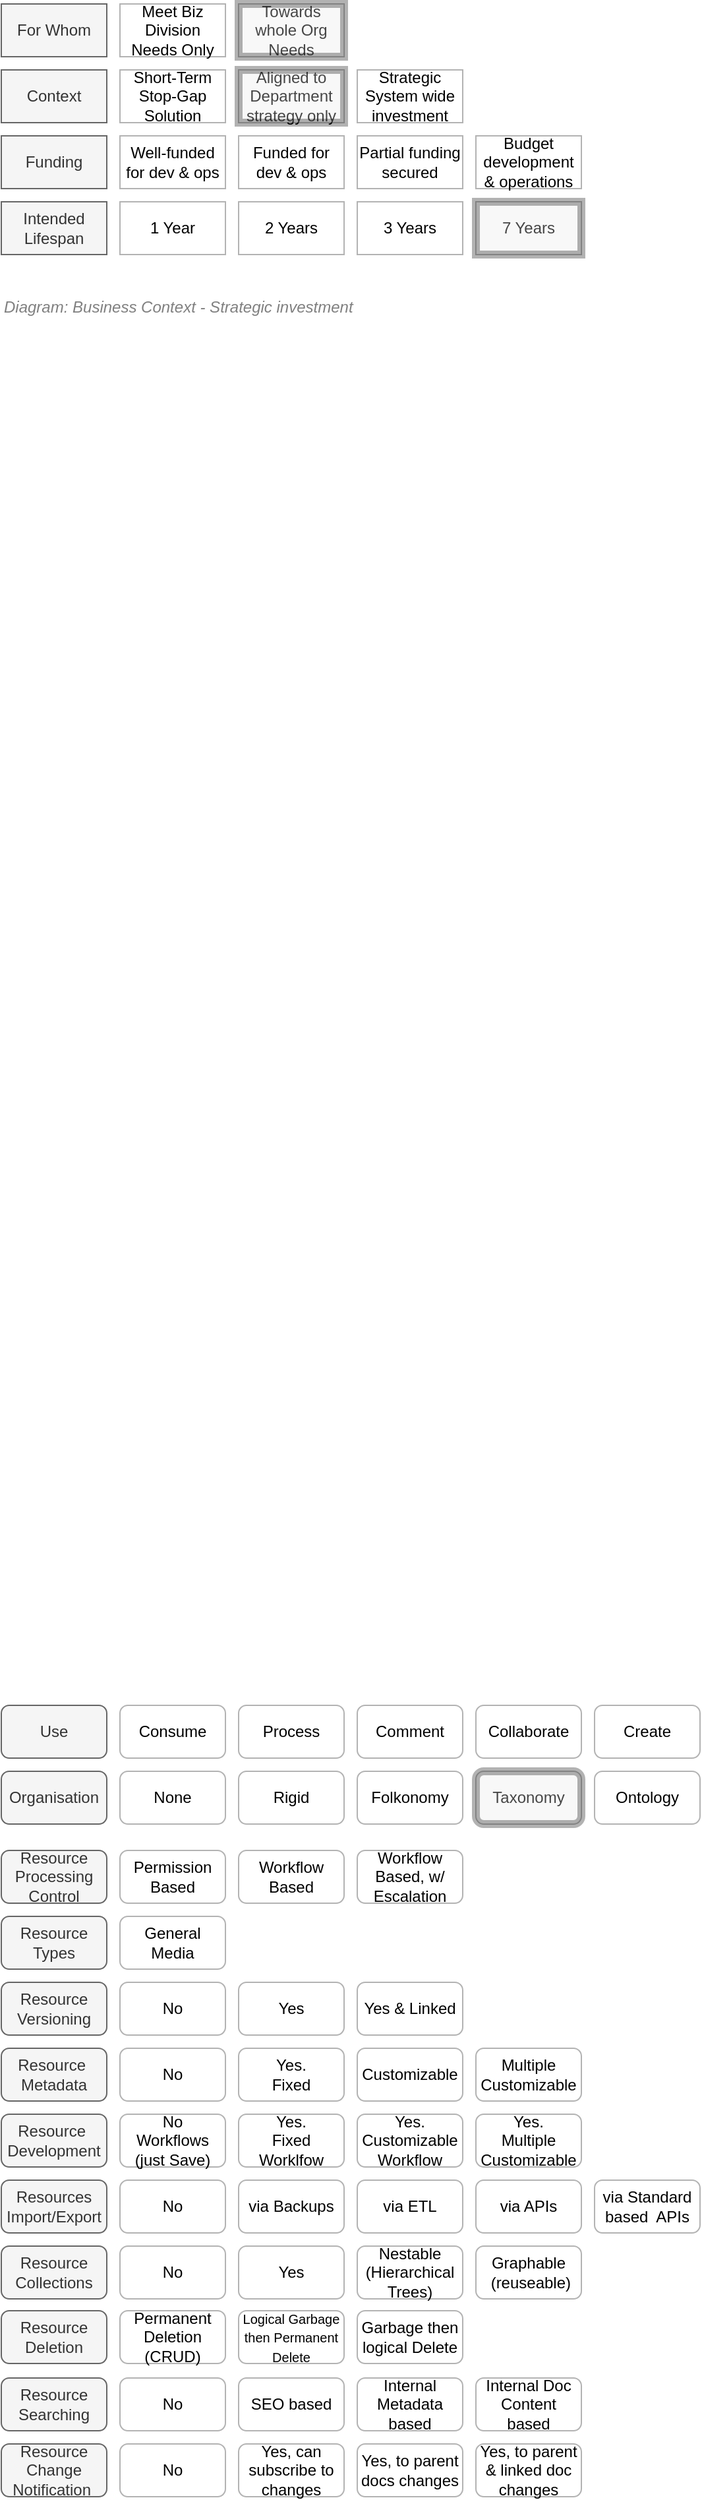 <mxfile compressed="false" version="17.5.0" type="google">
  <diagram id="mGzZE249s0KJex4nIXPu" name="Business Context/Decisions/Business Context">
    <mxGraphModel grid="1" page="1" gridSize="10" guides="1" tooltips="1" connect="1" arrows="1" fold="1" pageScale="1" pageWidth="827" pageHeight="1169" math="0" shadow="0">
      <root>
        <mxCell id="JHFR3IzK9jaSnM0s6x2d-0" />
        <mxCell id="XEEpBvFxJKdTjwA0QlGK-4" value="Diagram" style="" parent="JHFR3IzK9jaSnM0s6x2d-0" />
        <mxCell id="XEEpBvFxJKdTjwA0QlGK-45" value="Use" style="rounded=1;whiteSpace=wrap;html=1;shadow=0;glass=0;comic=0;strokeColor=#666666;fillColor=#f5f5f5;fontSize=12;align=center;fontColor=#333333;" parent="XEEpBvFxJKdTjwA0QlGK-4" vertex="1">
          <mxGeometry x="120" y="1490" width="80" height="40" as="geometry" />
        </mxCell>
        <mxCell id="XEEpBvFxJKdTjwA0QlGK-46" value="Consume" style="rounded=1;whiteSpace=wrap;html=1;shadow=0;glass=0;comic=0;strokeColor=#B3B3B3;fillColor=none;fontSize=12;align=center;" parent="XEEpBvFxJKdTjwA0QlGK-4" vertex="1">
          <mxGeometry x="210" y="1490" width="80" height="40" as="geometry" />
        </mxCell>
        <mxCell id="XEEpBvFxJKdTjwA0QlGK-47" value="Comment" style="rounded=1;whiteSpace=wrap;html=1;shadow=0;glass=0;comic=0;strokeColor=#B3B3B3;fillColor=none;fontSize=12;align=center;" parent="XEEpBvFxJKdTjwA0QlGK-4" vertex="1">
          <mxGeometry x="390" y="1490" width="80" height="40" as="geometry" />
        </mxCell>
        <mxCell id="XEEpBvFxJKdTjwA0QlGK-48" value="Collaborate" style="rounded=1;whiteSpace=wrap;html=1;shadow=0;glass=0;comic=0;strokeColor=#B3B3B3;fillColor=none;fontSize=12;align=center;" parent="XEEpBvFxJKdTjwA0QlGK-4" vertex="1">
          <mxGeometry x="480" y="1490" width="80" height="40" as="geometry" />
        </mxCell>
        <mxCell id="XEEpBvFxJKdTjwA0QlGK-49" value="Create" style="rounded=1;whiteSpace=wrap;html=1;shadow=0;glass=0;comic=0;strokeColor=#B3B3B3;fillColor=none;fontSize=12;align=center;" parent="XEEpBvFxJKdTjwA0QlGK-4" vertex="1">
          <mxGeometry x="570" y="1490" width="80" height="40" as="geometry" />
        </mxCell>
        <mxCell id="XEEpBvFxJKdTjwA0QlGK-100" value="Resource Types" style="rounded=1;whiteSpace=wrap;html=1;shadow=0;glass=0;comic=0;strokeColor=#666666;fillColor=#f5f5f5;fontSize=12;align=center;fontColor=#333333;" parent="XEEpBvFxJKdTjwA0QlGK-4" vertex="1">
          <mxGeometry x="120" y="1650" width="80" height="40" as="geometry" />
        </mxCell>
        <mxCell id="Wpn71pyuvqNotV078OGj-4" value="Resource&amp;nbsp;&lt;br style=&quot;font-size: 12px&quot;&gt;Development" style="rounded=1;whiteSpace=wrap;html=1;shadow=0;glass=0;comic=0;strokeColor=#666666;fillColor=#f5f5f5;fontSize=12;align=center;fontColor=#333333;" parent="XEEpBvFxJKdTjwA0QlGK-4" vertex="1">
          <mxGeometry x="120" y="1800" width="80" height="40" as="geometry" />
        </mxCell>
        <mxCell id="Wpn71pyuvqNotV078OGj-5" value="No&lt;br&gt;Workflows (just Save)" style="rounded=1;whiteSpace=wrap;html=1;shadow=0;glass=0;comic=0;strokeColor=#B3B3B3;fillColor=none;fontSize=12;align=center;" parent="XEEpBvFxJKdTjwA0QlGK-4" vertex="1">
          <mxGeometry x="210" y="1800" width="80" height="40" as="geometry" />
        </mxCell>
        <mxCell id="Wpn71pyuvqNotV078OGj-6" value="Yes.&lt;br style=&quot;font-size: 12px&quot;&gt;Fixed Worklfow" style="rounded=1;whiteSpace=wrap;html=1;shadow=0;glass=0;comic=0;strokeColor=#B3B3B3;fillColor=none;fontSize=12;align=center;" parent="XEEpBvFxJKdTjwA0QlGK-4" vertex="1">
          <mxGeometry x="300" y="1800" width="80" height="40" as="geometry" />
        </mxCell>
        <mxCell id="Wpn71pyuvqNotV078OGj-7" value="Yes.&lt;br&gt;Customizable Workflow" style="rounded=1;whiteSpace=wrap;html=1;shadow=0;glass=0;comic=0;strokeColor=#B3B3B3;fillColor=none;fontSize=12;align=center;" parent="XEEpBvFxJKdTjwA0QlGK-4" vertex="1">
          <mxGeometry x="390" y="1800" width="80" height="40" as="geometry" />
        </mxCell>
        <mxCell id="Wpn71pyuvqNotV078OGj-8" value="Yes.&lt;br&gt;Multiple&lt;br style=&quot;font-size: 12px&quot;&gt;Customizable" style="rounded=1;whiteSpace=wrap;html=1;shadow=0;glass=0;comic=0;strokeColor=#B3B3B3;fillColor=none;fontSize=12;align=center;" parent="XEEpBvFxJKdTjwA0QlGK-4" vertex="1">
          <mxGeometry x="480" y="1800" width="80" height="40" as="geometry" />
        </mxCell>
        <mxCell id="Wpn71pyuvqNotV078OGj-9" value="Resource&amp;nbsp;&lt;br style=&quot;font-size: 12px&quot;&gt;Metadata" style="rounded=1;whiteSpace=wrap;html=1;shadow=0;glass=0;comic=0;strokeColor=#666666;fillColor=#f5f5f5;fontSize=12;align=center;fontColor=#333333;" parent="XEEpBvFxJKdTjwA0QlGK-4" vertex="1">
          <mxGeometry x="120" y="1750" width="80" height="40" as="geometry" />
        </mxCell>
        <mxCell id="Wpn71pyuvqNotV078OGj-10" value="No" style="rounded=1;whiteSpace=wrap;html=1;shadow=0;glass=0;comic=0;strokeColor=#B3B3B3;fillColor=none;fontSize=12;align=center;" parent="XEEpBvFxJKdTjwA0QlGK-4" vertex="1">
          <mxGeometry x="210" y="1750" width="80" height="40" as="geometry" />
        </mxCell>
        <mxCell id="Wpn71pyuvqNotV078OGj-11" value="Yes.&lt;br style=&quot;font-size: 12px;&quot;&gt;Fixed" style="rounded=1;whiteSpace=wrap;html=1;shadow=0;glass=0;comic=0;strokeColor=#B3B3B3;fillColor=none;fontSize=12;align=center;" parent="XEEpBvFxJKdTjwA0QlGK-4" vertex="1">
          <mxGeometry x="300" y="1750" width="80" height="40" as="geometry" />
        </mxCell>
        <mxCell id="Wpn71pyuvqNotV078OGj-12" value="Customizable" style="rounded=1;whiteSpace=wrap;html=1;shadow=0;glass=0;comic=0;strokeColor=#B3B3B3;fillColor=none;fontSize=12;align=center;" parent="XEEpBvFxJKdTjwA0QlGK-4" vertex="1">
          <mxGeometry x="390" y="1750" width="80" height="40" as="geometry" />
        </mxCell>
        <mxCell id="Wpn71pyuvqNotV078OGj-13" value="Multiple&lt;br style=&quot;font-size: 12px;&quot;&gt;Customizable" style="rounded=1;whiteSpace=wrap;html=1;shadow=0;glass=0;comic=0;strokeColor=#B3B3B3;fillColor=none;fontSize=12;align=center;" parent="XEEpBvFxJKdTjwA0QlGK-4" vertex="1">
          <mxGeometry x="480" y="1750" width="80" height="40" as="geometry" />
        </mxCell>
        <mxCell id="Ab21j6ZMP59tkOcpnwlN-25" value="No" style="rounded=1;whiteSpace=wrap;html=1;shadow=0;glass=0;comic=0;strokeColor=#B3B3B3;fillColor=none;fontSize=12;align=center;" parent="XEEpBvFxJKdTjwA0QlGK-4" vertex="1">
          <mxGeometry x="210" y="1700" width="80" height="40" as="geometry" />
        </mxCell>
        <mxCell id="Ab21j6ZMP59tkOcpnwlN-26" value="Resource Versioning" style="rounded=1;whiteSpace=wrap;html=1;shadow=0;glass=0;comic=0;strokeColor=#666666;fillColor=#f5f5f5;fontSize=12;align=center;fontColor=#333333;" parent="XEEpBvFxJKdTjwA0QlGK-4" vertex="1">
          <mxGeometry x="120" y="1700" width="80" height="40" as="geometry" />
        </mxCell>
        <mxCell id="Ab21j6ZMP59tkOcpnwlN-27" value="Yes" style="rounded=1;whiteSpace=wrap;html=1;shadow=0;glass=0;comic=0;strokeColor=#B3B3B3;fillColor=none;fontSize=12;align=center;" parent="XEEpBvFxJKdTjwA0QlGK-4" vertex="1">
          <mxGeometry x="300" y="1700" width="80" height="40" as="geometry" />
        </mxCell>
        <mxCell id="Ab21j6ZMP59tkOcpnwlN-28" value="Yes &amp;amp; Linked" style="rounded=1;whiteSpace=wrap;html=1;shadow=0;glass=0;comic=0;strokeColor=#B3B3B3;fillColor=none;fontSize=12;align=center;" parent="XEEpBvFxJKdTjwA0QlGK-4" vertex="1">
          <mxGeometry x="390" y="1700" width="80" height="40" as="geometry" />
        </mxCell>
        <mxCell id="3f10Do1MW30sxh11wLSN-24" value="General Media" style="rounded=1;whiteSpace=wrap;html=1;shadow=0;glass=0;comic=0;strokeColor=#B3B3B3;fillColor=none;fontSize=12;align=center;" parent="XEEpBvFxJKdTjwA0QlGK-4" vertex="1">
          <mxGeometry x="210" y="1650" width="80" height="40" as="geometry" />
        </mxCell>
        <mxCell id="fpa5wwgBf9TEVbJzsb_9-13" value="Resource Processing Control" style="rounded=1;whiteSpace=wrap;html=1;shadow=0;glass=0;comic=0;strokeColor=#666666;fillColor=#f5f5f5;fontSize=12;align=center;fontColor=#333333;" parent="XEEpBvFxJKdTjwA0QlGK-4" vertex="1">
          <mxGeometry x="120" y="1600" width="80" height="40" as="geometry" />
        </mxCell>
        <mxCell id="fpa5wwgBf9TEVbJzsb_9-15" value="Permission Based" style="rounded=1;whiteSpace=wrap;html=1;shadow=0;glass=0;comic=0;strokeColor=#B3B3B3;fillColor=none;fontSize=12;align=center;" parent="XEEpBvFxJKdTjwA0QlGK-4" vertex="1">
          <mxGeometry x="210" y="1600" width="80" height="40" as="geometry" />
        </mxCell>
        <mxCell id="fpa5wwgBf9TEVbJzsb_9-16" value="Workflow Based" style="rounded=1;whiteSpace=wrap;html=1;shadow=0;glass=0;comic=0;strokeColor=#B3B3B3;fillColor=none;fontSize=12;align=center;" parent="XEEpBvFxJKdTjwA0QlGK-4" vertex="1">
          <mxGeometry x="300" y="1600" width="80" height="40" as="geometry" />
        </mxCell>
        <mxCell id="fpa5wwgBf9TEVbJzsb_9-17" value="Workflow Based, w/ Escalation" style="rounded=1;whiteSpace=wrap;html=1;shadow=0;glass=0;comic=0;strokeColor=#B3B3B3;fillColor=none;fontSize=12;align=center;" parent="XEEpBvFxJKdTjwA0QlGK-4" vertex="1">
          <mxGeometry x="390" y="1600" width="80" height="40" as="geometry" />
        </mxCell>
        <mxCell id="fpa5wwgBf9TEVbJzsb_9-18" value="Resource Deletion" style="rounded=1;whiteSpace=wrap;html=1;shadow=0;glass=0;comic=0;strokeColor=#666666;fillColor=#f5f5f5;fontSize=12;align=center;fontColor=#333333;" parent="XEEpBvFxJKdTjwA0QlGK-4" vertex="1">
          <mxGeometry x="120" y="1949" width="80" height="40" as="geometry" />
        </mxCell>
        <mxCell id="fpa5wwgBf9TEVbJzsb_9-19" value="Permanent Deletion (CRUD)" style="rounded=1;whiteSpace=wrap;html=1;shadow=0;glass=0;comic=0;strokeColor=#B3B3B3;fillColor=none;fontSize=12;align=center;" parent="XEEpBvFxJKdTjwA0QlGK-4" vertex="1">
          <mxGeometry x="210" y="1949" width="80" height="40" as="geometry" />
        </mxCell>
        <mxCell id="fpa5wwgBf9TEVbJzsb_9-20" value="&lt;font style=&quot;font-size: 10px&quot;&gt;Logical Garbage then Permanent Delete&lt;/font&gt;" style="rounded=1;whiteSpace=wrap;html=1;shadow=0;glass=0;comic=0;strokeColor=#B3B3B3;fillColor=none;fontSize=12;align=center;" parent="XEEpBvFxJKdTjwA0QlGK-4" vertex="1">
          <mxGeometry x="300" y="1949" width="80" height="40" as="geometry" />
        </mxCell>
        <mxCell id="fpa5wwgBf9TEVbJzsb_9-22" value="Garbage then logical Delete" style="rounded=1;whiteSpace=wrap;html=1;shadow=0;glass=0;comic=0;strokeColor=#B3B3B3;fillColor=none;fontSize=12;align=center;" parent="XEEpBvFxJKdTjwA0QlGK-4" vertex="1">
          <mxGeometry x="390" y="1949" width="80" height="40" as="geometry" />
        </mxCell>
        <mxCell id="fpa5wwgBf9TEVbJzsb_9-23" value="Resources&lt;br&gt;Import/Export &lt;br&gt;" style="rounded=1;whiteSpace=wrap;html=1;shadow=0;glass=0;comic=0;strokeColor=#666666;fillColor=#f5f5f5;fontSize=12;align=center;fontColor=#333333;" parent="XEEpBvFxJKdTjwA0QlGK-4" vertex="1">
          <mxGeometry x="120" y="1850" width="80" height="40" as="geometry" />
        </mxCell>
        <mxCell id="fpa5wwgBf9TEVbJzsb_9-26" value="No" style="rounded=1;whiteSpace=wrap;html=1;shadow=0;glass=0;comic=0;strokeColor=#B3B3B3;fillColor=none;fontSize=12;align=center;" parent="XEEpBvFxJKdTjwA0QlGK-4" vertex="1">
          <mxGeometry x="210" y="1850" width="80" height="40" as="geometry" />
        </mxCell>
        <mxCell id="fpa5wwgBf9TEVbJzsb_9-27" value="via ETL" style="rounded=1;whiteSpace=wrap;html=1;shadow=0;glass=0;comic=0;strokeColor=#B3B3B3;fillColor=none;fontSize=12;align=center;" parent="XEEpBvFxJKdTjwA0QlGK-4" vertex="1">
          <mxGeometry x="390" y="1850" width="80" height="40" as="geometry" />
        </mxCell>
        <mxCell id="fpa5wwgBf9TEVbJzsb_9-28" value="via Backups" style="rounded=1;whiteSpace=wrap;html=1;shadow=0;glass=0;comic=0;strokeColor=#B3B3B3;fillColor=none;fontSize=12;align=center;" parent="XEEpBvFxJKdTjwA0QlGK-4" vertex="1">
          <mxGeometry x="300" y="1850" width="80" height="40" as="geometry" />
        </mxCell>
        <mxCell id="fpa5wwgBf9TEVbJzsb_9-29" value="via APIs" style="rounded=1;whiteSpace=wrap;html=1;shadow=0;glass=0;comic=0;strokeColor=#B3B3B3;fillColor=none;fontSize=12;align=center;" parent="XEEpBvFxJKdTjwA0QlGK-4" vertex="1">
          <mxGeometry x="480" y="1850" width="80" height="40" as="geometry" />
        </mxCell>
        <mxCell id="fpa5wwgBf9TEVbJzsb_9-30" value="via Standard based&amp;nbsp; APIs" style="rounded=1;whiteSpace=wrap;html=1;shadow=0;glass=0;comic=0;strokeColor=#B3B3B3;fillColor=none;fontSize=12;align=center;" parent="XEEpBvFxJKdTjwA0QlGK-4" vertex="1">
          <mxGeometry x="570" y="1850" width="80" height="40" as="geometry" />
        </mxCell>
        <mxCell id="fpa5wwgBf9TEVbJzsb_9-31" value="Resource Collections" style="rounded=1;whiteSpace=wrap;html=1;shadow=0;glass=0;comic=0;strokeColor=#666666;fillColor=#f5f5f5;fontSize=12;align=center;fontColor=#333333;" parent="XEEpBvFxJKdTjwA0QlGK-4" vertex="1">
          <mxGeometry x="120" y="1900" width="80" height="40" as="geometry" />
        </mxCell>
        <mxCell id="fpa5wwgBf9TEVbJzsb_9-32" value="No" style="rounded=1;whiteSpace=wrap;html=1;shadow=0;glass=0;comic=0;strokeColor=#B3B3B3;fillColor=none;fontSize=12;align=center;" parent="XEEpBvFxJKdTjwA0QlGK-4" vertex="1">
          <mxGeometry x="210" y="1900" width="80" height="40" as="geometry" />
        </mxCell>
        <mxCell id="fpa5wwgBf9TEVbJzsb_9-33" value="Yes" style="rounded=1;whiteSpace=wrap;html=1;shadow=0;glass=0;comic=0;strokeColor=#B3B3B3;fillColor=none;fontSize=12;align=center;" parent="XEEpBvFxJKdTjwA0QlGK-4" vertex="1">
          <mxGeometry x="300" y="1900" width="80" height="40" as="geometry" />
        </mxCell>
        <mxCell id="fpa5wwgBf9TEVbJzsb_9-34" value="Nestable (Hierarchical Trees)" style="rounded=1;whiteSpace=wrap;html=1;shadow=0;glass=0;comic=0;strokeColor=#B3B3B3;fillColor=none;fontSize=12;align=center;" parent="XEEpBvFxJKdTjwA0QlGK-4" vertex="1">
          <mxGeometry x="390" y="1900" width="80" height="40" as="geometry" />
        </mxCell>
        <mxCell id="fpa5wwgBf9TEVbJzsb_9-35" value="Graphable&lt;br&gt;&amp;nbsp;(reuseable)" style="rounded=1;whiteSpace=wrap;html=1;shadow=0;glass=0;comic=0;strokeColor=#B3B3B3;fillColor=none;fontSize=12;align=center;" parent="XEEpBvFxJKdTjwA0QlGK-4" vertex="1">
          <mxGeometry x="480" y="1900" width="80" height="40" as="geometry" />
        </mxCell>
        <mxCell id="fpa5wwgBf9TEVbJzsb_9-36" value="Resource Searching" style="rounded=1;whiteSpace=wrap;html=1;shadow=0;glass=0;comic=0;strokeColor=#666666;fillColor=#f5f5f5;fontSize=12;align=center;fontColor=#333333;" parent="XEEpBvFxJKdTjwA0QlGK-4" vertex="1">
          <mxGeometry x="120" y="2000" width="80" height="40" as="geometry" />
        </mxCell>
        <mxCell id="fpa5wwgBf9TEVbJzsb_9-37" value="No" style="rounded=1;whiteSpace=wrap;html=1;shadow=0;glass=0;comic=0;strokeColor=#B3B3B3;fillColor=none;fontSize=12;align=center;" parent="XEEpBvFxJKdTjwA0QlGK-4" vertex="1">
          <mxGeometry x="210" y="2050" width="80" height="40" as="geometry" />
        </mxCell>
        <mxCell id="fpa5wwgBf9TEVbJzsb_9-38" value="SEO based" style="rounded=1;whiteSpace=wrap;html=1;shadow=0;glass=0;comic=0;strokeColor=#B3B3B3;fillColor=none;fontSize=12;align=center;" parent="XEEpBvFxJKdTjwA0QlGK-4" vertex="1">
          <mxGeometry x="300" y="2000" width="80" height="40" as="geometry" />
        </mxCell>
        <mxCell id="fpa5wwgBf9TEVbJzsb_9-39" value="Internal&lt;br&gt;Metadata based" style="rounded=1;whiteSpace=wrap;html=1;shadow=0;glass=0;comic=0;strokeColor=#B3B3B3;fillColor=none;fontSize=12;align=center;" parent="XEEpBvFxJKdTjwA0QlGK-4" vertex="1">
          <mxGeometry x="390" y="2000" width="80" height="40" as="geometry" />
        </mxCell>
        <mxCell id="fpa5wwgBf9TEVbJzsb_9-40" value="Internal Doc Content based" style="rounded=1;whiteSpace=wrap;html=1;shadow=0;glass=0;comic=0;strokeColor=#B3B3B3;fillColor=none;fontSize=12;align=center;" parent="XEEpBvFxJKdTjwA0QlGK-4" vertex="1">
          <mxGeometry x="480" y="2000" width="80" height="40" as="geometry" />
        </mxCell>
        <mxCell id="fpa5wwgBf9TEVbJzsb_9-41" value="Resource&lt;br&gt;Change Notification&amp;nbsp;" style="rounded=1;whiteSpace=wrap;html=1;shadow=0;glass=0;comic=0;strokeColor=#666666;fillColor=#f5f5f5;fontSize=12;align=center;fontColor=#333333;" parent="XEEpBvFxJKdTjwA0QlGK-4" vertex="1">
          <mxGeometry x="120" y="2050" width="80" height="40" as="geometry" />
        </mxCell>
        <mxCell id="fpa5wwgBf9TEVbJzsb_9-42" value="No" style="rounded=1;whiteSpace=wrap;html=1;shadow=0;glass=0;comic=0;strokeColor=#B3B3B3;fillColor=none;fontSize=12;align=center;" parent="XEEpBvFxJKdTjwA0QlGK-4" vertex="1">
          <mxGeometry x="210" y="2000" width="80" height="40" as="geometry" />
        </mxCell>
        <mxCell id="fpa5wwgBf9TEVbJzsb_9-43" value="Yes, can subscribe to changes" style="rounded=1;whiteSpace=wrap;html=1;shadow=0;glass=0;comic=0;strokeColor=#B3B3B3;fillColor=none;fontSize=12;align=center;" parent="XEEpBvFxJKdTjwA0QlGK-4" vertex="1">
          <mxGeometry x="300" y="2050" width="80" height="40" as="geometry" />
        </mxCell>
        <mxCell id="fpa5wwgBf9TEVbJzsb_9-45" value="Yes, to parent &amp;amp; linked doc changes" style="rounded=1;whiteSpace=wrap;html=1;shadow=0;glass=0;comic=0;strokeColor=#B3B3B3;fillColor=none;fontSize=12;align=center;" parent="XEEpBvFxJKdTjwA0QlGK-4" vertex="1">
          <mxGeometry x="480" y="2050" width="80" height="40" as="geometry" />
        </mxCell>
        <mxCell id="fpa5wwgBf9TEVbJzsb_9-46" value="Yes, to parent docs changes" style="rounded=1;whiteSpace=wrap;html=1;shadow=0;glass=0;comic=0;strokeColor=#B3B3B3;fillColor=none;fontSize=12;align=center;" parent="XEEpBvFxJKdTjwA0QlGK-4" vertex="1">
          <mxGeometry x="390" y="2050" width="80" height="40" as="geometry" />
        </mxCell>
        <mxCell id="fpa5wwgBf9TEVbJzsb_9-69" value="Process" style="rounded=1;whiteSpace=wrap;html=1;shadow=0;glass=0;comic=0;strokeColor=#B3B3B3;fillColor=none;fontSize=12;align=center;" parent="XEEpBvFxJKdTjwA0QlGK-4" vertex="1">
          <mxGeometry x="300" y="1490" width="80" height="40" as="geometry" />
        </mxCell>
        <mxCell id="71S7c4Jen5NMthqNW3so-0" value="Organisation" style="rounded=1;whiteSpace=wrap;html=1;shadow=0;glass=0;comic=0;strokeColor=#666666;fillColor=#f5f5f5;fontSize=12;align=center;fontColor=#333333;" parent="XEEpBvFxJKdTjwA0QlGK-4" vertex="1">
          <mxGeometry x="120" y="1540" width="80" height="40" as="geometry" />
        </mxCell>
        <mxCell id="71S7c4Jen5NMthqNW3so-1" value="None" style="rounded=1;whiteSpace=wrap;html=1;shadow=0;glass=0;comic=0;strokeColor=#B3B3B3;fillColor=none;fontSize=12;align=center;" parent="XEEpBvFxJKdTjwA0QlGK-4" vertex="1">
          <mxGeometry x="210" y="1540" width="80" height="40" as="geometry" />
        </mxCell>
        <mxCell id="71S7c4Jen5NMthqNW3so-2" value="Taxonomy" style="rounded=1;whiteSpace=wrap;html=1;shadow=0;glass=0;comic=0;strokeColor=#B3B3B3;fillColor=none;fontSize=12;align=center;" parent="XEEpBvFxJKdTjwA0QlGK-4" vertex="1">
          <mxGeometry x="480" y="1540" width="80" height="40" as="geometry" />
        </mxCell>
        <mxCell id="71S7c4Jen5NMthqNW3so-3" value="Ontology" style="rounded=1;whiteSpace=wrap;html=1;shadow=0;glass=0;comic=0;strokeColor=#B3B3B3;fillColor=none;fontSize=12;align=center;" parent="XEEpBvFxJKdTjwA0QlGK-4" vertex="1">
          <mxGeometry x="570" y="1540" width="80" height="40" as="geometry" />
        </mxCell>
        <mxCell id="71S7c4Jen5NMthqNW3so-4" value="Folkonomy" style="rounded=1;whiteSpace=wrap;html=1;shadow=0;glass=0;comic=0;strokeColor=#B3B3B3;fillColor=none;fontSize=12;align=center;" parent="XEEpBvFxJKdTjwA0QlGK-4" vertex="1">
          <mxGeometry x="390" y="1540" width="80" height="40" as="geometry" />
        </mxCell>
        <mxCell id="71S7c4Jen5NMthqNW3so-5" value="Rigid" style="rounded=1;whiteSpace=wrap;html=1;shadow=0;glass=0;comic=0;strokeColor=#B3B3B3;fillColor=none;fontSize=12;align=center;" parent="XEEpBvFxJKdTjwA0QlGK-4" vertex="1">
          <mxGeometry x="300" y="1540" width="80" height="40" as="geometry" />
        </mxCell>
        <mxCell id="fpa5wwgBf9TEVbJzsb_9-90" value="Meet Biz Division Needs Only" style="rounded=0;whiteSpace=wrap;html=1;shadow=0;glass=0;comic=0;strokeColor=#B3B3B3;fillColor=none;fontSize=12;align=center;" parent="XEEpBvFxJKdTjwA0QlGK-4" vertex="1">
          <mxGeometry x="210" y="200" width="80" height="40" as="geometry" />
        </mxCell>
        <mxCell id="fpa5wwgBf9TEVbJzsb_9-91" value="Towards whole Org Needs" style="rounded=0;whiteSpace=wrap;html=1;shadow=0;glass=0;comic=0;strokeColor=#B3B3B3;fillColor=none;fontSize=12;align=center;" parent="XEEpBvFxJKdTjwA0QlGK-4" vertex="1">
          <mxGeometry x="300" y="200" width="80" height="40" as="geometry" />
        </mxCell>
        <mxCell id="fpa5wwgBf9TEVbJzsb_9-92" value="For Whom" style="rounded=0;whiteSpace=wrap;html=1;shadow=0;glass=0;comic=0;strokeColor=#666666;fillColor=#f5f5f5;fontSize=12;align=center;fontColor=#333333;" parent="XEEpBvFxJKdTjwA0QlGK-4" vertex="1">
          <mxGeometry x="120" y="200" width="80" height="40" as="geometry" />
        </mxCell>
        <mxCell id="fpa5wwgBf9TEVbJzsb_9-94" value="Short-Term Stop-Gap Solution" style="rounded=0;whiteSpace=wrap;html=1;shadow=0;glass=0;comic=0;strokeColor=#B3B3B3;fillColor=none;fontSize=12;align=center;" parent="XEEpBvFxJKdTjwA0QlGK-4" vertex="1">
          <mxGeometry x="210" y="250" width="80" height="40" as="geometry" />
        </mxCell>
        <mxCell id="fpa5wwgBf9TEVbJzsb_9-95" value="Strategic System wide investment" style="rounded=0;whiteSpace=wrap;html=1;shadow=0;glass=0;comic=0;strokeColor=#B3B3B3;fillColor=none;fontSize=12;align=center;" parent="XEEpBvFxJKdTjwA0QlGK-4" vertex="1">
          <mxGeometry x="390" y="250" width="80" height="40" as="geometry" />
        </mxCell>
        <mxCell id="fpa5wwgBf9TEVbJzsb_9-96" value="Context" style="rounded=0;whiteSpace=wrap;html=1;shadow=0;glass=0;comic=0;strokeColor=#666666;fillColor=#f5f5f5;fontSize=12;align=center;fontColor=#333333;" parent="XEEpBvFxJKdTjwA0QlGK-4" vertex="1">
          <mxGeometry x="120" y="250" width="80" height="40" as="geometry" />
        </mxCell>
        <mxCell id="fpa5wwgBf9TEVbJzsb_9-97" value="Intended Lifespan" style="rounded=0;whiteSpace=wrap;html=1;shadow=0;glass=0;comic=0;strokeColor=#666666;fillColor=#f5f5f5;fontSize=12;align=center;fontColor=#333333;" parent="XEEpBvFxJKdTjwA0QlGK-4" vertex="1">
          <mxGeometry x="120" y="350" width="80" height="40" as="geometry" />
        </mxCell>
        <mxCell id="fpa5wwgBf9TEVbJzsb_9-98" value="1 Year" style="rounded=0;whiteSpace=wrap;html=1;shadow=0;glass=0;comic=0;strokeColor=#B3B3B3;fillColor=none;fontSize=12;align=center;" parent="XEEpBvFxJKdTjwA0QlGK-4" vertex="1">
          <mxGeometry x="210" y="350" width="80" height="40" as="geometry" />
        </mxCell>
        <mxCell id="fpa5wwgBf9TEVbJzsb_9-99" value="2 Years" style="rounded=0;whiteSpace=wrap;html=1;shadow=0;glass=0;comic=0;strokeColor=#B3B3B3;fillColor=none;fontSize=12;align=center;" parent="XEEpBvFxJKdTjwA0QlGK-4" vertex="1">
          <mxGeometry x="300" y="350" width="80" height="40" as="geometry" />
        </mxCell>
        <mxCell id="fpa5wwgBf9TEVbJzsb_9-100" value="3 Years" style="rounded=0;whiteSpace=wrap;html=1;shadow=0;glass=0;comic=0;strokeColor=#B3B3B3;fillColor=none;fontSize=12;align=center;" parent="XEEpBvFxJKdTjwA0QlGK-4" vertex="1">
          <mxGeometry x="390" y="350" width="80" height="40" as="geometry" />
        </mxCell>
        <mxCell id="fpa5wwgBf9TEVbJzsb_9-101" value="7 Years" style="rounded=0;whiteSpace=wrap;html=1;shadow=0;glass=0;comic=0;strokeColor=#B3B3B3;fillColor=none;fontSize=12;align=center;" parent="XEEpBvFxJKdTjwA0QlGK-4" vertex="1">
          <mxGeometry x="480" y="350" width="80" height="40" as="geometry" />
        </mxCell>
        <mxCell id="Hct6RpIVOGseKle-WwSm-6" value="Well-funded for dev &amp;amp; ops" style="rounded=0;whiteSpace=wrap;html=1;shadow=0;glass=0;comic=0;strokeColor=#B3B3B3;fillColor=none;fontSize=12;align=center;" parent="XEEpBvFxJKdTjwA0QlGK-4" vertex="1">
          <mxGeometry x="210" y="300" width="80" height="40" as="geometry" />
        </mxCell>
        <mxCell id="Hct6RpIVOGseKle-WwSm-7" value="Funding" style="rounded=0;whiteSpace=wrap;html=1;shadow=0;glass=0;comic=0;strokeColor=#666666;fillColor=#f5f5f5;fontSize=12;align=center;fontColor=#333333;" parent="XEEpBvFxJKdTjwA0QlGK-4" vertex="1">
          <mxGeometry x="120" y="300" width="80" height="40" as="geometry" />
        </mxCell>
        <mxCell id="Hct6RpIVOGseKle-WwSm-8" value="Funded for dev &amp;amp; ops" style="rounded=0;whiteSpace=wrap;html=1;shadow=0;glass=0;comic=0;strokeColor=#B3B3B3;fillColor=none;fontSize=12;align=center;" parent="XEEpBvFxJKdTjwA0QlGK-4" vertex="1">
          <mxGeometry x="300" y="300" width="80" height="40" as="geometry" />
        </mxCell>
        <mxCell id="Hct6RpIVOGseKle-WwSm-9" value="Partial funding secured" style="rounded=0;whiteSpace=wrap;html=1;shadow=0;glass=0;comic=0;strokeColor=#B3B3B3;fillColor=none;fontSize=12;align=center;" parent="XEEpBvFxJKdTjwA0QlGK-4" vertex="1">
          <mxGeometry x="390" y="300" width="80" height="40" as="geometry" />
        </mxCell>
        <mxCell id="Hct6RpIVOGseKle-WwSm-10" value="Budget development &amp;amp; operations" style="rounded=0;whiteSpace=wrap;html=1;shadow=0;glass=0;comic=0;strokeColor=#B3B3B3;fillColor=none;fontSize=12;align=center;" parent="XEEpBvFxJKdTjwA0QlGK-4" vertex="1">
          <mxGeometry x="480" y="300" width="80" height="40" as="geometry" />
        </mxCell>
        <mxCell id="uOJnuAzwB7zIjZbuo0eF-0" value="Aligned to Department strategy only" style="rounded=0;whiteSpace=wrap;html=1;shadow=0;glass=0;comic=0;strokeColor=#B3B3B3;fillColor=none;fontSize=12;align=center;" parent="XEEpBvFxJKdTjwA0QlGK-4" vertex="1">
          <mxGeometry x="300" y="250" width="80" height="40" as="geometry" />
        </mxCell>
        <mxCell id="XEEpBvFxJKdTjwA0QlGK-75" value="Overlays" style="" parent="JHFR3IzK9jaSnM0s6x2d-0" />
        <mxCell id="5aLH-f7VPmAnFzXuJyU5-3" value="" style="rounded=0;whiteSpace=wrap;html=1;shadow=0;glass=0;comic=0;strokeColor=#000000;fillColor=#E6E6E6;fontSize=10;align=center;strokeWidth=6;opacity=30;" parent="XEEpBvFxJKdTjwA0QlGK-75" vertex="1">
          <mxGeometry x="480" y="350" width="80" height="40" as="geometry" />
        </mxCell>
        <mxCell id="5aLH-f7VPmAnFzXuJyU5-5" value="" style="rounded=0;whiteSpace=wrap;html=1;shadow=0;glass=0;comic=0;strokeColor=#000000;fillColor=#E6E6E6;fontSize=10;align=center;strokeWidth=6;opacity=30;" parent="XEEpBvFxJKdTjwA0QlGK-75" vertex="1">
          <mxGeometry x="300" y="250" width="80" height="40" as="geometry" />
        </mxCell>
        <mxCell id="5aLH-f7VPmAnFzXuJyU5-6" value="" style="rounded=0;whiteSpace=wrap;html=1;shadow=0;glass=0;comic=0;strokeColor=#000000;fillColor=#E6E6E6;fontSize=10;align=center;strokeWidth=6;opacity=30;" parent="XEEpBvFxJKdTjwA0QlGK-75" vertex="1">
          <mxGeometry x="300" y="200" width="80" height="40" as="geometry" />
        </mxCell>
        <mxCell id="DWCRHnJdQE89AHQvM1aK-0" value="" style="rounded=1;whiteSpace=wrap;html=1;shadow=0;glass=0;comic=0;strokeColor=#000000;fillColor=#E6E6E6;fontSize=10;align=center;strokeWidth=6;opacity=30;" parent="XEEpBvFxJKdTjwA0QlGK-75" vertex="1">
          <mxGeometry x="480" y="1540" width="80" height="40" as="geometry" />
        </mxCell>
        <mxCell id="ul5jmHIE3T5smRCI3-oA-0" value="Title/Diagram" parent="JHFR3IzK9jaSnM0s6x2d-0" />
        <mxCell id="ul5jmHIE3T5smRCI3-oA-1" value="&lt;font style=&quot;font-size: 12px ; font-weight: normal&quot;&gt;&lt;i&gt;Diagram: &lt;/i&gt;&lt;i&gt;Business Context - Strategic investment&lt;/i&gt;&lt;/font&gt;" style="text;strokeColor=none;fillColor=none;html=1;fontSize=10;fontStyle=1;verticalAlign=middle;align=left;shadow=0;glass=0;comic=0;opacity=30;fontColor=#808080;" parent="ul5jmHIE3T5smRCI3-oA-0" vertex="1">
          <mxGeometry x="120" y="420" width="520" height="20" as="geometry" />
        </mxCell>
      </root>
    </mxGraphModel>
  </diagram>
</mxfile>
